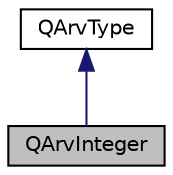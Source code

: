 digraph "QArvInteger"
{
  edge [fontname="Helvetica",fontsize="10",labelfontname="Helvetica",labelfontsize="10"];
  node [fontname="Helvetica",fontsize="10",shape=record];
  Node1 [label="QArvInteger",height=0.2,width=0.4,color="black", fillcolor="grey75", style="filled", fontcolor="black"];
  Node2 -> Node1 [dir="back",color="midnightblue",fontsize="10",style="solid",fontname="Helvetica"];
  Node2 [label="QArvType",height=0.2,width=0.4,color="black", fillcolor="white", style="filled",URL="$struct_q_arv_type.html",tooltip="These types are used by the QArvCamera model and delegate to edit feature node values. "];
}
